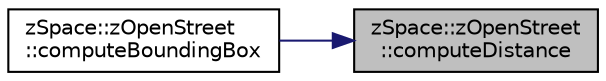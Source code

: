 digraph "zSpace::zOpenStreet::computeDistance"
{
 // LATEX_PDF_SIZE
  edge [fontname="Helvetica",fontsize="10",labelfontname="Helvetica",labelfontsize="10"];
  node [fontname="Helvetica",fontsize="10",shape=record];
  rankdir="RL";
  Node11 [label="zSpace::zOpenStreet\l::computeDistance",height=0.2,width=0.4,color="black", fillcolor="grey75", style="filled", fontcolor="black",tooltip="This method computes the distance between two geo-points given by input latitute and longitude."];
  Node11 -> Node12 [dir="back",color="midnightblue",fontsize="10",style="solid",fontname="Helvetica"];
  Node12 [label="zSpace::zOpenStreet\l::computeBoundingBox",height=0.2,width=0.4,color="black", fillcolor="white", style="filled",URL="$classz_space_1_1z_open_street.html#addda583a6f1ace2828d900484e71b44b",tooltip="This method computes the bounding box in 3D space of the OSM data from the lat_lon container of the b..."];
}

